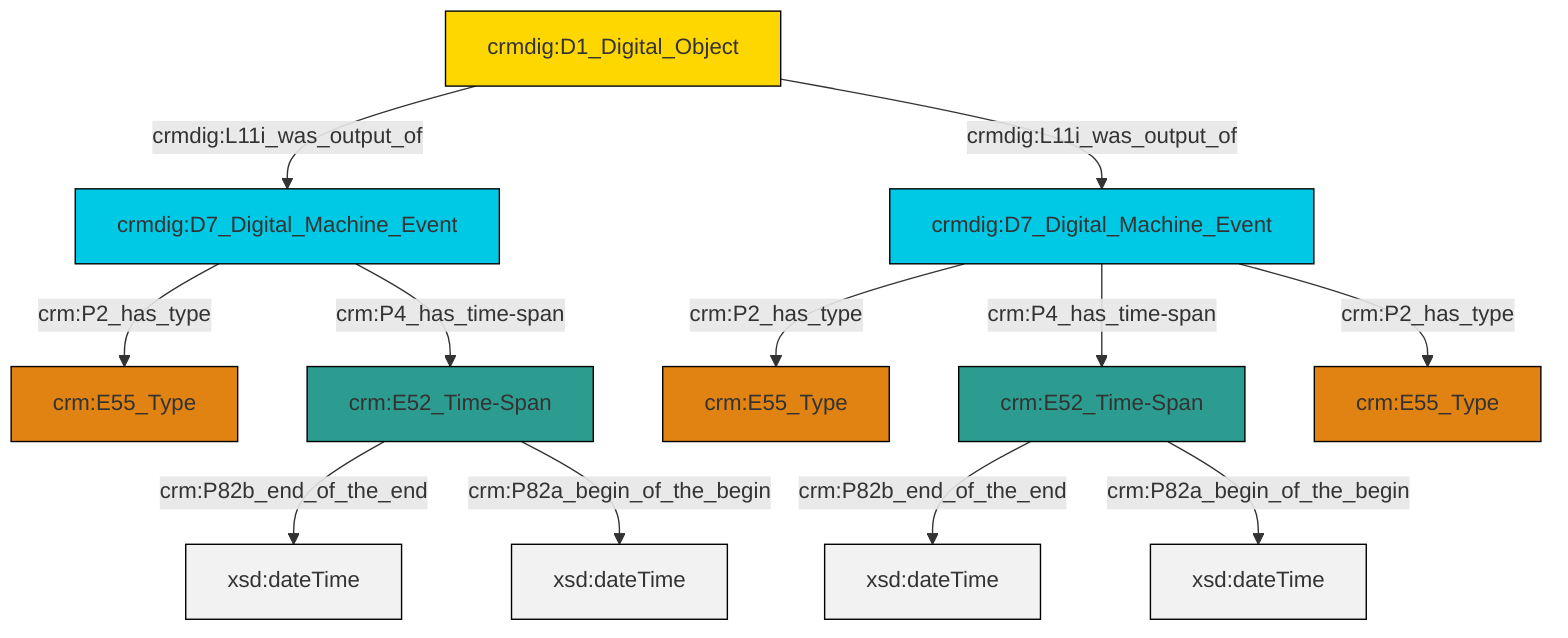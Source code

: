 graph TD
classDef Literal fill:#f2f2f2,stroke:#000000;
classDef CRM_Entity fill:#FFFFFF,stroke:#000000;
classDef Temporal_Entity fill:#00C9E6, stroke:#000000;
classDef Type fill:#E18312, stroke:#000000;
classDef Time-Span fill:#2C9C91, stroke:#000000;
classDef Appellation fill:#FFEB7F, stroke:#000000;
classDef Place fill:#008836, stroke:#000000;
classDef Persistent_Item fill:#B266B2, stroke:#000000;
classDef Conceptual_Object fill:#FFD700, stroke:#000000;
classDef Physical_Thing fill:#D2B48C, stroke:#000000;
classDef Actor fill:#f58aad, stroke:#000000;
classDef PC_Classes fill:#4ce600, stroke:#000000;
classDef Multi fill:#cccccc,stroke:#000000;

2["crmdig:D7_Digital_Machine_Event"]:::Temporal_Entity -->|crm:P2_has_type| 3["crm:E55_Type"]:::Type
4["crm:E52_Time-Span"]:::Time-Span -->|crm:P82b_end_of_the_end| 17[xsd:dateTime]:::Literal
8["crmdig:D7_Digital_Machine_Event"]:::Temporal_Entity -->|crm:P2_has_type| 6["crm:E55_Type"]:::Type
4["crm:E52_Time-Span"]:::Time-Span -->|crm:P82a_begin_of_the_begin| 18[xsd:dateTime]:::Literal
8["crmdig:D7_Digital_Machine_Event"]:::Temporal_Entity -->|crm:P4_has_time-span| 12["crm:E52_Time-Span"]:::Time-Span
19["crmdig:D1_Digital_Object"]:::Conceptual_Object -->|crmdig:L11i_was_output_of| 2["crmdig:D7_Digital_Machine_Event"]:::Temporal_Entity
12["crm:E52_Time-Span"]:::Time-Span -->|crm:P82b_end_of_the_end| 20[xsd:dateTime]:::Literal
19["crmdig:D1_Digital_Object"]:::Conceptual_Object -->|crmdig:L11i_was_output_of| 8["crmdig:D7_Digital_Machine_Event"]:::Temporal_Entity
12["crm:E52_Time-Span"]:::Time-Span -->|crm:P82a_begin_of_the_begin| 22[xsd:dateTime]:::Literal
2["crmdig:D7_Digital_Machine_Event"]:::Temporal_Entity -->|crm:P4_has_time-span| 4["crm:E52_Time-Span"]:::Time-Span
8["crmdig:D7_Digital_Machine_Event"]:::Temporal_Entity -->|crm:P2_has_type| 0["crm:E55_Type"]:::Type